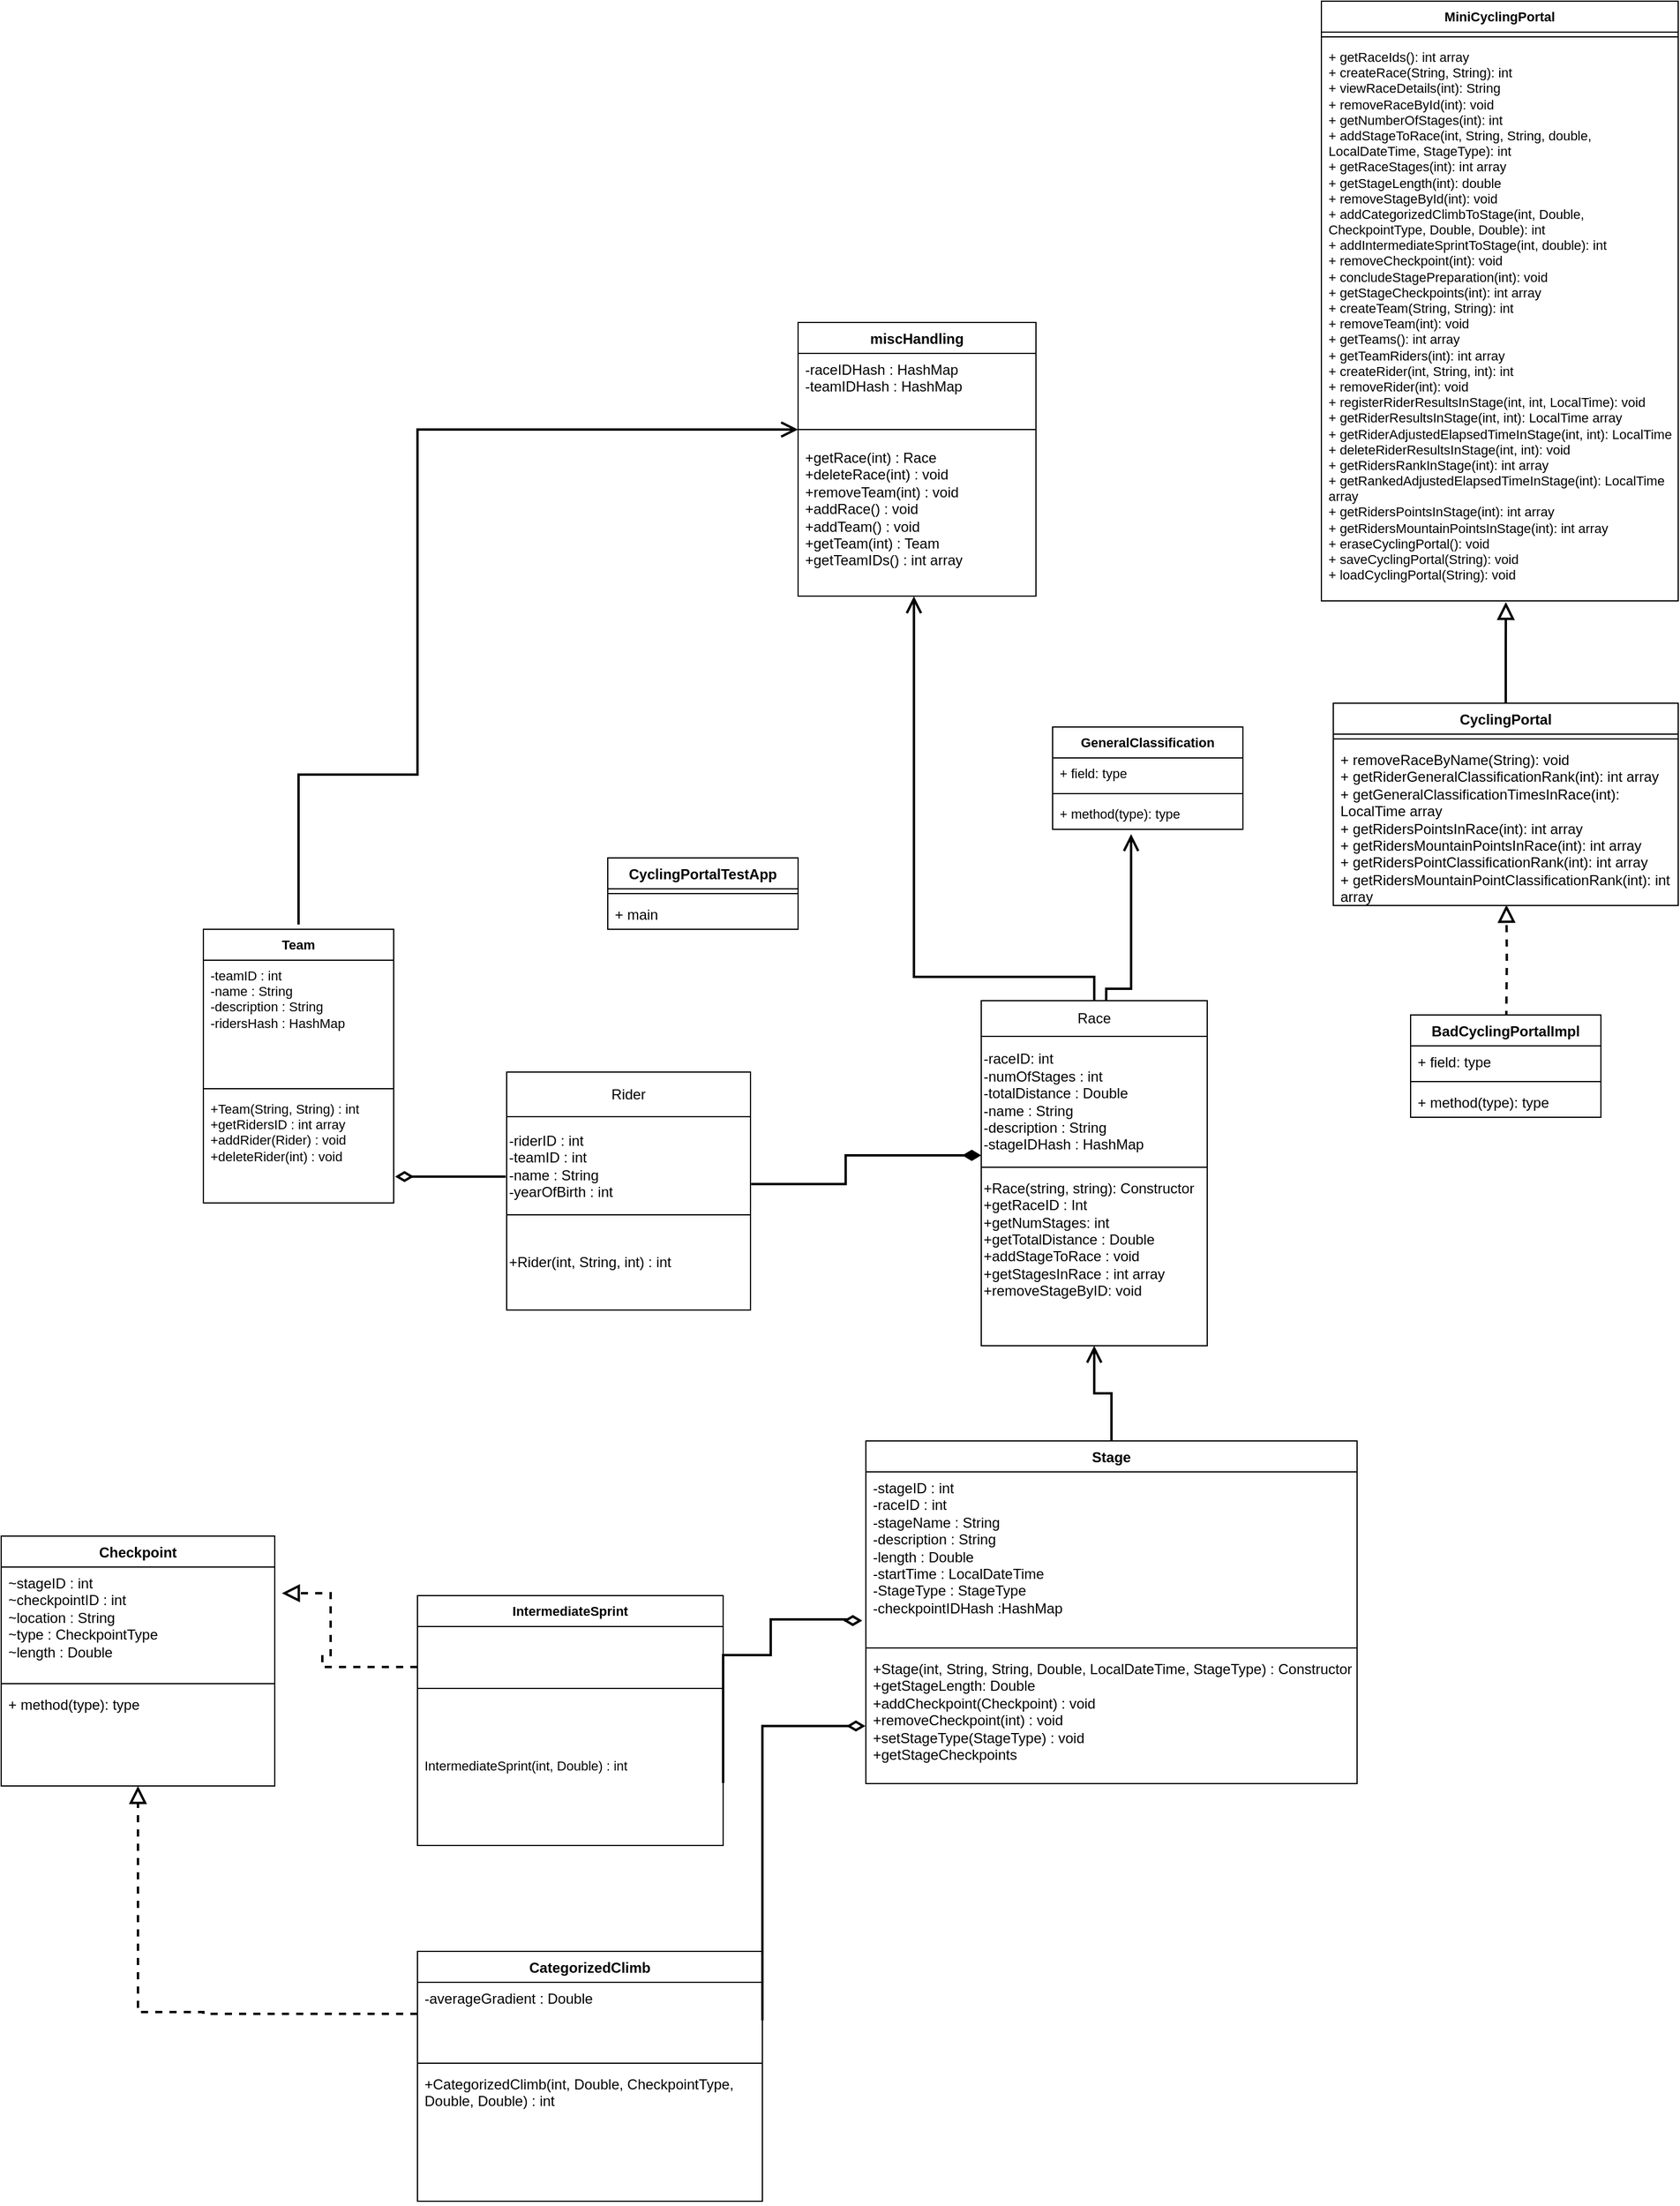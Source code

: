 <mxfile version="23.1.8" type="github">
  <diagram name="Page-1" id="q9JYpEjFwvB6e5CxQERE">
    <mxGraphModel dx="2385" dy="1913" grid="1" gridSize="10" guides="1" tooltips="1" connect="1" arrows="1" fold="1" page="1" pageScale="1" pageWidth="827" pageHeight="1169" math="0" shadow="0">
      <root>
        <mxCell id="0" />
        <mxCell id="1" parent="0" />
        <mxCell id="uEq3m0R4o0ad3iEvtRFF-10" value="CyclingPortalTestApp" style="swimlane;fontStyle=1;align=center;verticalAlign=top;childLayout=stackLayout;horizontal=1;startSize=26;horizontalStack=0;resizeParent=1;resizeParentMax=0;resizeLast=0;collapsible=1;marginBottom=0;whiteSpace=wrap;html=1;" parent="1" vertex="1">
          <mxGeometry x="40" y="40" width="160" height="60" as="geometry" />
        </mxCell>
        <mxCell id="uEq3m0R4o0ad3iEvtRFF-12" value="" style="line;strokeWidth=1;fillColor=none;align=left;verticalAlign=middle;spacingTop=-1;spacingLeft=3;spacingRight=3;rotatable=0;labelPosition=right;points=[];portConstraint=eastwest;strokeColor=inherit;" parent="uEq3m0R4o0ad3iEvtRFF-10" vertex="1">
          <mxGeometry y="26" width="160" height="8" as="geometry" />
        </mxCell>
        <mxCell id="uEq3m0R4o0ad3iEvtRFF-13" value="+ main" style="text;strokeColor=none;fillColor=none;align=left;verticalAlign=top;spacingLeft=4;spacingRight=4;overflow=hidden;rotatable=0;points=[[0,0.5],[1,0.5]];portConstraint=eastwest;whiteSpace=wrap;html=1;" parent="uEq3m0R4o0ad3iEvtRFF-10" vertex="1">
          <mxGeometry y="34" width="160" height="26" as="geometry" />
        </mxCell>
        <mxCell id="wvcC62Qd1xTl-urH2v8x-9" value="" style="group" parent="1" vertex="1" connectable="0">
          <mxGeometry x="-45" y="220" width="205" height="200" as="geometry" />
        </mxCell>
        <mxCell id="wvcC62Qd1xTl-urH2v8x-10" value="Rider" style="rounded=0;whiteSpace=wrap;html=1;" parent="wvcC62Qd1xTl-urH2v8x-9" vertex="1">
          <mxGeometry width="205" height="37.5" as="geometry" />
        </mxCell>
        <mxCell id="wvcC62Qd1xTl-urH2v8x-11" value="-riderID : int&lt;div&gt;-teamID : int&lt;/div&gt;&lt;div&gt;-name : String&lt;/div&gt;&lt;div&gt;-yearOfBirth : int&lt;br&gt;&lt;/div&gt;" style="rounded=0;whiteSpace=wrap;html=1;align=left;" parent="wvcC62Qd1xTl-urH2v8x-9" vertex="1">
          <mxGeometry y="37.5" width="205" height="82.5" as="geometry" />
        </mxCell>
        <mxCell id="wvcC62Qd1xTl-urH2v8x-12" value="&lt;div align=&quot;left&quot;&gt;+Rider(int, String, int) : int&lt;br&gt;&lt;/div&gt;" style="rounded=0;whiteSpace=wrap;html=1;align=left;" parent="wvcC62Qd1xTl-urH2v8x-9" vertex="1">
          <mxGeometry y="120" width="205" height="80" as="geometry" />
        </mxCell>
        <mxCell id="wvcC62Qd1xTl-urH2v8x-13" value="" style="group" parent="1" vertex="1" connectable="0">
          <mxGeometry x="354" y="160" width="190" height="290" as="geometry" />
        </mxCell>
        <mxCell id="wvcC62Qd1xTl-urH2v8x-14" value="Race" style="rounded=0;whiteSpace=wrap;html=1;" parent="wvcC62Qd1xTl-urH2v8x-13" vertex="1">
          <mxGeometry width="190" height="30" as="geometry" />
        </mxCell>
        <mxCell id="wvcC62Qd1xTl-urH2v8x-15" value="-raceID: int&lt;br&gt;&lt;div&gt;-numOfStages : int&lt;br&gt;&lt;/div&gt;&lt;div&gt;-totalDistance : Double&lt;br&gt;&lt;/div&gt;&lt;div&gt;-name : String&lt;br&gt;&lt;/div&gt;&lt;div&gt;-description : String&lt;br&gt;&lt;/div&gt;&lt;div&gt;-stageIDHash : HashMap&lt;/div&gt;" style="rounded=0;whiteSpace=wrap;html=1;align=left;" parent="wvcC62Qd1xTl-urH2v8x-13" vertex="1">
          <mxGeometry y="30" width="190" height="110" as="geometry" />
        </mxCell>
        <mxCell id="wvcC62Qd1xTl-urH2v8x-16" value="+Race(string, string): Constructor&lt;br&gt;&lt;div align=&quot;left&quot;&gt;+getRaceID : Int &lt;br&gt;&lt;/div&gt;&lt;div align=&quot;left&quot;&gt;+getNumStages: int&lt;/div&gt;&lt;div align=&quot;left&quot;&gt;+getTotalDistance : Double&lt;br&gt;&lt;/div&gt;&lt;div&gt;+addStageToRace : void&lt;br&gt;&lt;/div&gt;&lt;div&gt;+getStagesInRace : int array&lt;/div&gt;&lt;div&gt;+removeStageByID: void&lt;br&gt;&lt;/div&gt;&lt;div&gt;&lt;br&gt;&lt;/div&gt;&lt;div&gt;&lt;br&gt;&lt;/div&gt;" style="rounded=0;whiteSpace=wrap;html=1;align=left;" parent="wvcC62Qd1xTl-urH2v8x-13" vertex="1">
          <mxGeometry y="140" width="190" height="150" as="geometry" />
        </mxCell>
        <mxCell id="wvcC62Qd1xTl-urH2v8x-29" value="" style="endArrow=open;html=1;rounded=0;exitX=0.5;exitY=0;exitDx=0;exitDy=0;entryX=0.5;entryY=1;entryDx=0;entryDy=0;endFill=0;strokeWidth=2;endSize=10;startSize=10;edgeStyle=orthogonalEdgeStyle;" parent="1" source="ZmkPiaW1iWn0wtLQBJ-h-1" target="wvcC62Qd1xTl-urH2v8x-16" edge="1">
          <mxGeometry width="50" height="50" relative="1" as="geometry">
            <mxPoint x="240" y="400" as="sourcePoint" />
            <mxPoint x="600" y="270" as="targetPoint" />
          </mxGeometry>
        </mxCell>
        <mxCell id="rqDQW1-a-PWC5fzVs6pU-1" value="CyclingPortal" style="swimlane;fontStyle=1;align=center;verticalAlign=top;childLayout=stackLayout;horizontal=1;startSize=26;horizontalStack=0;resizeParent=1;resizeParentMax=0;resizeLast=0;collapsible=1;marginBottom=0;whiteSpace=wrap;html=1;" parent="1" vertex="1">
          <mxGeometry x="650" y="-90" width="290" height="170" as="geometry" />
        </mxCell>
        <mxCell id="rqDQW1-a-PWC5fzVs6pU-3" value="" style="line;strokeWidth=1;fillColor=none;align=left;verticalAlign=middle;spacingTop=-1;spacingLeft=3;spacingRight=3;rotatable=0;labelPosition=right;points=[];portConstraint=eastwest;strokeColor=inherit;" parent="rqDQW1-a-PWC5fzVs6pU-1" vertex="1">
          <mxGeometry y="26" width="290" height="8" as="geometry" />
        </mxCell>
        <mxCell id="rqDQW1-a-PWC5fzVs6pU-4" value="+ removeRaceByName(String): void&lt;br&gt;+ getRiderGeneralClassificationRank(int): int array&lt;br&gt;+ getGeneralClassificationTimesInRace(int): LocalTime array&lt;br&gt;+ getRidersPointsInRace(int): int array&lt;br&gt;+ getRidersMountainPointsInRace(int): int array&lt;br&gt;+ getRidersPointClassificationRank(int): int array&lt;br&gt;+ getRidersMountainPointClassificationRank(int): int array" style="text;strokeColor=none;fillColor=none;align=left;verticalAlign=top;spacingLeft=4;spacingRight=4;overflow=hidden;rotatable=0;points=[[0,0.5],[1,0.5]];portConstraint=eastwest;whiteSpace=wrap;html=1;" parent="rqDQW1-a-PWC5fzVs6pU-1" vertex="1">
          <mxGeometry y="34" width="290" height="136" as="geometry" />
        </mxCell>
        <mxCell id="rqDQW1-a-PWC5fzVs6pU-15" style="edgeStyle=orthogonalEdgeStyle;rounded=0;orthogonalLoop=1;jettySize=auto;html=1;strokeColor=default;strokeWidth=2;align=center;verticalAlign=middle;fontFamily=Helvetica;fontSize=11;fontColor=default;labelBackgroundColor=default;startSize=10;endArrow=block;endFill=0;endSize=10;dashed=1;entryX=0.502;entryY=0.996;entryDx=0;entryDy=0;entryPerimeter=0;exitX=0.409;exitY=-0.029;exitDx=0;exitDy=0;exitPerimeter=0;" parent="1" target="rqDQW1-a-PWC5fzVs6pU-4" edge="1">
          <mxGeometry relative="1" as="geometry">
            <mxPoint x="780" y="126" as="targetPoint" />
            <mxPoint x="795.44" y="174.506" as="sourcePoint" />
          </mxGeometry>
        </mxCell>
        <mxCell id="rqDQW1-a-PWC5fzVs6pU-9" value="BadCyclingPortalImpl" style="swimlane;fontStyle=1;align=center;verticalAlign=top;childLayout=stackLayout;horizontal=1;startSize=26;horizontalStack=0;resizeParent=1;resizeParentMax=0;resizeLast=0;collapsible=1;marginBottom=0;whiteSpace=wrap;html=1;" parent="1" vertex="1">
          <mxGeometry x="715" y="172" width="160" height="86" as="geometry" />
        </mxCell>
        <mxCell id="rqDQW1-a-PWC5fzVs6pU-10" value="+ field: type" style="text;strokeColor=none;fillColor=none;align=left;verticalAlign=top;spacingLeft=4;spacingRight=4;overflow=hidden;rotatable=0;points=[[0,0.5],[1,0.5]];portConstraint=eastwest;whiteSpace=wrap;html=1;" parent="rqDQW1-a-PWC5fzVs6pU-9" vertex="1">
          <mxGeometry y="26" width="160" height="26" as="geometry" />
        </mxCell>
        <mxCell id="rqDQW1-a-PWC5fzVs6pU-11" value="" style="line;strokeWidth=1;fillColor=none;align=left;verticalAlign=middle;spacingTop=-1;spacingLeft=3;spacingRight=3;rotatable=0;labelPosition=right;points=[];portConstraint=eastwest;strokeColor=inherit;" parent="rqDQW1-a-PWC5fzVs6pU-9" vertex="1">
          <mxGeometry y="52" width="160" height="8" as="geometry" />
        </mxCell>
        <mxCell id="rqDQW1-a-PWC5fzVs6pU-12" value="+ method(type): type" style="text;strokeColor=none;fillColor=none;align=left;verticalAlign=top;spacingLeft=4;spacingRight=4;overflow=hidden;rotatable=0;points=[[0,0.5],[1,0.5]];portConstraint=eastwest;whiteSpace=wrap;html=1;" parent="rqDQW1-a-PWC5fzVs6pU-9" vertex="1">
          <mxGeometry y="60" width="160" height="26" as="geometry" />
        </mxCell>
        <mxCell id="rqDQW1-a-PWC5fzVs6pU-17" value="MiniCyclingPortal" style="swimlane;fontStyle=1;align=center;verticalAlign=top;childLayout=stackLayout;horizontal=1;startSize=26;horizontalStack=0;resizeParent=1;resizeParentMax=0;resizeLast=0;collapsible=1;marginBottom=0;whiteSpace=wrap;html=1;fontFamily=Helvetica;fontSize=11;fontColor=default;labelBackgroundColor=default;" parent="1" vertex="1">
          <mxGeometry x="640" y="-680" width="300" height="504" as="geometry" />
        </mxCell>
        <mxCell id="rqDQW1-a-PWC5fzVs6pU-19" value="" style="line;strokeWidth=1;fillColor=none;align=left;verticalAlign=middle;spacingTop=-1;spacingLeft=3;spacingRight=3;rotatable=0;labelPosition=right;points=[];portConstraint=eastwest;strokeColor=inherit;fontFamily=Helvetica;fontSize=11;fontColor=default;labelBackgroundColor=default;" parent="rqDQW1-a-PWC5fzVs6pU-17" vertex="1">
          <mxGeometry y="26" width="300" height="8" as="geometry" />
        </mxCell>
        <mxCell id="rqDQW1-a-PWC5fzVs6pU-20" value="+ getRaceIds(): int array&lt;br&gt;+ createRace(String, String): int&lt;br&gt;+ viewRaceDetails(int): String&lt;br&gt;+ removeRaceById(int): void&lt;br&gt;+ getNumberOfStages(int): int&lt;br&gt;+ addStageToRace(int, String, String, double, LocalDateTime, StageType): int&lt;br&gt;+ getRaceStages(int): int array&lt;div&gt;+ getStageLength(int): double&lt;/div&gt;&lt;div&gt;+ removeStageById(int): void&lt;/div&gt;&lt;div&gt;+ addCategorizedClimbToStage(int, Double, CheckpointType, Double, Double): int&lt;/div&gt;&lt;div&gt;+ addIntermediateSprintToStage(int, double): int&lt;/div&gt;&lt;div&gt;+ removeCheckpoint(int): void&lt;/div&gt;&lt;div&gt;+ concludeStagePreparation(int): void&lt;/div&gt;&lt;div&gt;+ getStageCheckpoints(int): int array&lt;/div&gt;&lt;div&gt;+ createTeam(String, String): int&lt;/div&gt;&lt;div&gt;+ removeTeam(int): void&lt;/div&gt;&lt;div&gt;+ getTeams(): int array&lt;/div&gt;&lt;div&gt;+ getTeamRiders(int): int array&lt;/div&gt;&lt;div&gt;+ createRider(int, String, int): int&lt;/div&gt;&lt;div&gt;+ removeRider(int): void&lt;/div&gt;&lt;div&gt;+ registerRiderResultsInStage(int, int, LocalTime): void&lt;/div&gt;&lt;div&gt;+ getRiderResultsInStage(int, int): LocalTime array&lt;/div&gt;&lt;div&gt;+ getRiderAdjustedElapsedTimeInStage(int, int): LocalTime&lt;/div&gt;&lt;div&gt;+ deleteRiderResultsInStage(int, int): void&lt;/div&gt;&lt;div&gt;+ getRidersRankInStage(int): int array&lt;/div&gt;&lt;div&gt;+ getRankedAdjustedElapsedTimeInStage(int): LocalTime array&lt;/div&gt;&lt;div&gt;+ getRidersPointsInStage(int): int array&lt;/div&gt;&lt;div&gt;+ getRidersMountainPointsInStage(int): int array&lt;/div&gt;&lt;div&gt;+ eraseCyclingPortal(): void&lt;/div&gt;&lt;div&gt;+ saveCyclingPortal(String): void&lt;/div&gt;&lt;div&gt;+ loadCyclingPortal(String): void&lt;/div&gt;&lt;div&gt;&lt;br&gt;&lt;/div&gt;" style="text;strokeColor=none;fillColor=none;align=left;verticalAlign=top;spacingLeft=4;spacingRight=4;overflow=hidden;rotatable=0;points=[[0,0.5],[1,0.5]];portConstraint=eastwest;whiteSpace=wrap;html=1;fontFamily=Helvetica;fontSize=11;fontColor=default;labelBackgroundColor=default;" parent="rqDQW1-a-PWC5fzVs6pU-17" vertex="1">
          <mxGeometry y="34" width="300" height="470" as="geometry" />
        </mxCell>
        <mxCell id="rqDQW1-a-PWC5fzVs6pU-23" style="edgeStyle=orthogonalEdgeStyle;rounded=0;orthogonalLoop=1;jettySize=auto;html=1;exitX=0.5;exitY=0;exitDx=0;exitDy=0;entryX=0.517;entryY=1.002;entryDx=0;entryDy=0;entryPerimeter=0;strokeColor=default;strokeWidth=2;align=center;verticalAlign=middle;fontFamily=Helvetica;fontSize=11;fontColor=default;labelBackgroundColor=default;startSize=10;endArrow=block;endFill=0;endSize=10;" parent="1" source="rqDQW1-a-PWC5fzVs6pU-1" target="rqDQW1-a-PWC5fzVs6pU-20" edge="1">
          <mxGeometry relative="1" as="geometry" />
        </mxCell>
        <mxCell id="ZmkPiaW1iWn0wtLQBJ-h-1" value="Stage" style="swimlane;fontStyle=1;align=center;verticalAlign=top;childLayout=stackLayout;horizontal=1;startSize=26;horizontalStack=0;resizeParent=1;resizeParentMax=0;resizeLast=0;collapsible=1;marginBottom=0;whiteSpace=wrap;html=1;" parent="1" vertex="1">
          <mxGeometry x="257" y="530" width="413" height="288" as="geometry" />
        </mxCell>
        <mxCell id="ZmkPiaW1iWn0wtLQBJ-h-2" value="&lt;div&gt;-stageID : int&lt;br&gt;&lt;/div&gt;&lt;div&gt;-raceID : int&lt;br&gt;&lt;/div&gt;&lt;div&gt;-stageName : String&lt;br&gt;&lt;/div&gt;&lt;div&gt;-description : String&lt;br&gt;&lt;/div&gt;&lt;div&gt;-length : Double&lt;br&gt;&lt;/div&gt;&lt;div&gt;-startTime : LocalDateTime&lt;br&gt;&lt;/div&gt;&lt;div&gt;-StageType : StageType&lt;br&gt;&lt;/div&gt;&lt;div&gt;-checkpointIDHash :HashMap&lt;/div&gt;" style="text;strokeColor=none;fillColor=none;align=left;verticalAlign=top;spacingLeft=4;spacingRight=4;overflow=hidden;rotatable=0;points=[[0,0.5],[1,0.5]];portConstraint=eastwest;whiteSpace=wrap;html=1;" parent="ZmkPiaW1iWn0wtLQBJ-h-1" vertex="1">
          <mxGeometry y="26" width="413" height="144" as="geometry" />
        </mxCell>
        <mxCell id="ZmkPiaW1iWn0wtLQBJ-h-3" value="" style="line;strokeWidth=1;fillColor=none;align=left;verticalAlign=middle;spacingTop=-1;spacingLeft=3;spacingRight=3;rotatable=0;labelPosition=right;points=[];portConstraint=eastwest;strokeColor=inherit;" parent="ZmkPiaW1iWn0wtLQBJ-h-1" vertex="1">
          <mxGeometry y="170" width="413" height="8" as="geometry" />
        </mxCell>
        <mxCell id="ZmkPiaW1iWn0wtLQBJ-h-4" value="&lt;div&gt;+Stage(int, String, String, Double, LocalDateTime, StageType) : Constructor&lt;/div&gt;&lt;div&gt;+getStageLength: Double&lt;/div&gt;&lt;div&gt;+addCheckpoint(Checkpoint) : void&lt;/div&gt;&lt;div&gt;+removeCheckpoint(int) : void&lt;/div&gt;&lt;div&gt;+setStageType(StageType) : void&lt;br&gt;&lt;/div&gt;+getStageCheckpoints" style="text;strokeColor=none;fillColor=none;align=left;verticalAlign=top;spacingLeft=4;spacingRight=4;overflow=hidden;rotatable=0;points=[[0,0.5],[1,0.5]];portConstraint=eastwest;whiteSpace=wrap;html=1;" parent="ZmkPiaW1iWn0wtLQBJ-h-1" vertex="1">
          <mxGeometry y="178" width="413" height="110" as="geometry" />
        </mxCell>
        <mxCell id="ZmkPiaW1iWn0wtLQBJ-h-5" value="CategorizedClimb" style="swimlane;fontStyle=1;align=center;verticalAlign=top;childLayout=stackLayout;horizontal=1;startSize=26;horizontalStack=0;resizeParent=1;resizeParentMax=0;resizeLast=0;collapsible=1;marginBottom=0;whiteSpace=wrap;html=1;" parent="1" vertex="1">
          <mxGeometry x="-120" y="959" width="290" height="210" as="geometry" />
        </mxCell>
        <mxCell id="ZmkPiaW1iWn0wtLQBJ-h-6" value="&lt;div&gt;-averageGradient : Double&lt;br&gt;&lt;/div&gt;&lt;div&gt;&lt;br&gt;&lt;/div&gt;" style="text;strokeColor=none;fillColor=none;align=left;verticalAlign=top;spacingLeft=4;spacingRight=4;overflow=hidden;rotatable=0;points=[[0,0.5],[1,0.5]];portConstraint=eastwest;whiteSpace=wrap;html=1;" parent="ZmkPiaW1iWn0wtLQBJ-h-5" vertex="1">
          <mxGeometry y="26" width="290" height="64" as="geometry" />
        </mxCell>
        <mxCell id="ZmkPiaW1iWn0wtLQBJ-h-7" value="" style="line;strokeWidth=1;fillColor=none;align=left;verticalAlign=middle;spacingTop=-1;spacingLeft=3;spacingRight=3;rotatable=0;labelPosition=right;points=[];portConstraint=eastwest;strokeColor=inherit;" parent="ZmkPiaW1iWn0wtLQBJ-h-5" vertex="1">
          <mxGeometry y="90" width="290" height="8" as="geometry" />
        </mxCell>
        <mxCell id="ZmkPiaW1iWn0wtLQBJ-h-8" value="+CategorizedClimb(int, Double, CheckpointType, Double, Double) : int&lt;div&gt;&lt;br/&gt;&lt;/div&gt;" style="text;strokeColor=none;fillColor=none;align=left;verticalAlign=top;spacingLeft=4;spacingRight=4;overflow=hidden;rotatable=0;points=[[0,0.5],[1,0.5]];portConstraint=eastwest;whiteSpace=wrap;html=1;" parent="ZmkPiaW1iWn0wtLQBJ-h-5" vertex="1">
          <mxGeometry y="98" width="290" height="112" as="geometry" />
        </mxCell>
        <mxCell id="ZmkPiaW1iWn0wtLQBJ-h-10" style="edgeStyle=orthogonalEdgeStyle;rounded=0;orthogonalLoop=1;jettySize=auto;html=1;exitX=1;exitY=0.5;exitDx=0;exitDy=0;strokeColor=default;strokeWidth=2;align=center;verticalAlign=middle;fontFamily=Helvetica;fontSize=11;fontColor=default;labelBackgroundColor=default;startSize=10;endArrow=diamondThin;endFill=0;endSize=10;entryX=-0.001;entryY=0.56;entryDx=0;entryDy=0;entryPerimeter=0;" parent="1" source="ZmkPiaW1iWn0wtLQBJ-h-6" target="ZmkPiaW1iWn0wtLQBJ-h-4" edge="1">
          <mxGeometry relative="1" as="geometry">
            <Array as="points">
              <mxPoint x="170" y="770" />
            </Array>
            <mxPoint x="240" y="770" as="targetPoint" />
          </mxGeometry>
        </mxCell>
        <mxCell id="ZmkPiaW1iWn0wtLQBJ-h-15" style="edgeStyle=orthogonalEdgeStyle;rounded=0;orthogonalLoop=1;jettySize=auto;html=1;exitX=0;exitY=0.25;exitDx=0;exitDy=0;strokeColor=default;strokeWidth=2;align=center;verticalAlign=middle;fontFamily=Helvetica;fontSize=11;fontColor=default;labelBackgroundColor=default;startSize=10;endArrow=block;endFill=0;endSize=10;dashed=1;" parent="1" source="ZmkPiaW1iWn0wtLQBJ-h-5" target="Wf22nLah_3cKTyKCT-Oy-6" edge="1">
          <mxGeometry relative="1" as="geometry">
            <Array as="points">
              <mxPoint x="-300" y="1012" />
              <mxPoint x="-300" y="1010" />
              <mxPoint x="-355" y="1010" />
            </Array>
            <mxPoint x="-322.92" y="785.702" as="targetPoint" />
          </mxGeometry>
        </mxCell>
        <mxCell id="ZmkPiaW1iWn0wtLQBJ-h-16" value="IntermediateSprint" style="swimlane;fontStyle=1;align=center;verticalAlign=top;childLayout=stackLayout;horizontal=1;startSize=26;horizontalStack=0;resizeParent=1;resizeParentMax=0;resizeLast=0;collapsible=1;marginBottom=0;whiteSpace=wrap;html=1;fontFamily=Helvetica;fontSize=11;fontColor=default;labelBackgroundColor=default;" parent="1" vertex="1">
          <mxGeometry x="-120" y="660" width="257" height="210" as="geometry" />
        </mxCell>
        <mxCell id="ZmkPiaW1iWn0wtLQBJ-h-18" value="" style="line;strokeWidth=1;fillColor=none;align=left;verticalAlign=middle;spacingTop=-1;spacingLeft=3;spacingRight=3;rotatable=0;labelPosition=right;points=[];portConstraint=eastwest;strokeColor=inherit;fontFamily=Helvetica;fontSize=11;fontColor=default;labelBackgroundColor=default;" parent="ZmkPiaW1iWn0wtLQBJ-h-16" vertex="1">
          <mxGeometry y="26" width="257" height="104" as="geometry" />
        </mxCell>
        <mxCell id="ZmkPiaW1iWn0wtLQBJ-h-19" value="IntermediateSprint(int, Double) : int" style="text;strokeColor=none;fillColor=none;align=left;verticalAlign=top;spacingLeft=4;spacingRight=4;overflow=hidden;rotatable=0;points=[[0,0.5],[1,0.5]];portConstraint=eastwest;whiteSpace=wrap;html=1;fontFamily=Helvetica;fontSize=11;fontColor=default;labelBackgroundColor=default;" parent="ZmkPiaW1iWn0wtLQBJ-h-16" vertex="1">
          <mxGeometry y="130" width="257" height="80" as="geometry" />
        </mxCell>
        <mxCell id="ZmkPiaW1iWn0wtLQBJ-h-20" style="edgeStyle=orthogonalEdgeStyle;rounded=0;orthogonalLoop=1;jettySize=auto;html=1;strokeColor=default;strokeWidth=2;align=center;verticalAlign=middle;fontFamily=Helvetica;fontSize=11;fontColor=default;labelBackgroundColor=default;startSize=10;endArrow=block;endFill=0;endSize=10;dashed=1;entryX=1.026;entryY=0.234;entryDx=0;entryDy=0;entryPerimeter=0;" parent="1" target="Wf22nLah_3cKTyKCT-Oy-4" edge="1">
          <mxGeometry relative="1" as="geometry">
            <Array as="points">
              <mxPoint x="-200" y="720" />
              <mxPoint x="-200" y="710" />
              <mxPoint x="-193" y="710" />
              <mxPoint x="-193" y="658" />
            </Array>
            <mxPoint x="-120" y="720" as="sourcePoint" />
            <mxPoint x="-253" y="660" as="targetPoint" />
          </mxGeometry>
        </mxCell>
        <mxCell id="ZmkPiaW1iWn0wtLQBJ-h-21" style="edgeStyle=orthogonalEdgeStyle;rounded=0;orthogonalLoop=1;jettySize=auto;html=1;exitX=1;exitY=0.75;exitDx=0;exitDy=0;strokeColor=default;strokeWidth=2;align=center;verticalAlign=middle;fontFamily=Helvetica;fontSize=11;fontColor=default;labelBackgroundColor=default;startSize=10;endArrow=diamondThin;endFill=0;endSize=10;" parent="1" source="ZmkPiaW1iWn0wtLQBJ-h-16" edge="1">
          <mxGeometry relative="1" as="geometry">
            <Array as="points">
              <mxPoint x="137" y="710" />
              <mxPoint x="177" y="710" />
              <mxPoint x="177" y="680" />
              <mxPoint x="240" y="680" />
              <mxPoint x="240" y="681" />
            </Array>
            <mxPoint x="254" y="681" as="targetPoint" />
          </mxGeometry>
        </mxCell>
        <mxCell id="ZmkPiaW1iWn0wtLQBJ-h-22" value="Team" style="swimlane;fontStyle=1;align=center;verticalAlign=top;childLayout=stackLayout;horizontal=1;startSize=26;horizontalStack=0;resizeParent=1;resizeParentMax=0;resizeLast=0;collapsible=1;marginBottom=0;whiteSpace=wrap;html=1;fontFamily=Helvetica;fontSize=11;fontColor=default;labelBackgroundColor=default;" parent="1" vertex="1">
          <mxGeometry x="-300" y="100" width="160" height="230" as="geometry" />
        </mxCell>
        <mxCell id="ZmkPiaW1iWn0wtLQBJ-h-23" value="-teamID : int&lt;br&gt;-name : String&lt;br&gt;-description : String&lt;br&gt;-ridersHash : HashMap&lt;div&gt;&lt;br/&gt;&lt;/div&gt;" style="text;strokeColor=none;fillColor=none;align=left;verticalAlign=top;spacingLeft=4;spacingRight=4;overflow=hidden;rotatable=0;points=[[0,0.5],[1,0.5]];portConstraint=eastwest;whiteSpace=wrap;html=1;fontFamily=Helvetica;fontSize=11;fontColor=default;labelBackgroundColor=default;" parent="ZmkPiaW1iWn0wtLQBJ-h-22" vertex="1">
          <mxGeometry y="26" width="160" height="104" as="geometry" />
        </mxCell>
        <mxCell id="ZmkPiaW1iWn0wtLQBJ-h-24" value="" style="line;strokeWidth=1;fillColor=none;align=left;verticalAlign=middle;spacingTop=-1;spacingLeft=3;spacingRight=3;rotatable=0;labelPosition=right;points=[];portConstraint=eastwest;strokeColor=inherit;fontFamily=Helvetica;fontSize=11;fontColor=default;labelBackgroundColor=default;" parent="ZmkPiaW1iWn0wtLQBJ-h-22" vertex="1">
          <mxGeometry y="130" width="160" height="8" as="geometry" />
        </mxCell>
        <mxCell id="ZmkPiaW1iWn0wtLQBJ-h-25" value="+Team(String, String) : int&lt;br&gt;+getRidersID : int array&lt;br&gt;+addRider(Rider) : void&lt;br&gt;+deleteRider(int) : void&lt;div&gt;&lt;br/&gt;&lt;/div&gt;" style="text;strokeColor=none;fillColor=none;align=left;verticalAlign=top;spacingLeft=4;spacingRight=4;overflow=hidden;rotatable=0;points=[[0,0.5],[1,0.5]];portConstraint=eastwest;whiteSpace=wrap;html=1;fontFamily=Helvetica;fontSize=11;fontColor=default;labelBackgroundColor=default;" parent="ZmkPiaW1iWn0wtLQBJ-h-22" vertex="1">
          <mxGeometry y="138" width="160" height="92" as="geometry" />
        </mxCell>
        <mxCell id="ZmkPiaW1iWn0wtLQBJ-h-30" value="GeneralClassification" style="swimlane;fontStyle=1;align=center;verticalAlign=top;childLayout=stackLayout;horizontal=1;startSize=26;horizontalStack=0;resizeParent=1;resizeParentMax=0;resizeLast=0;collapsible=1;marginBottom=0;whiteSpace=wrap;html=1;fontFamily=Helvetica;fontSize=11;fontColor=default;labelBackgroundColor=default;" parent="1" vertex="1">
          <mxGeometry x="414" y="-70" width="160" height="86" as="geometry" />
        </mxCell>
        <mxCell id="ZmkPiaW1iWn0wtLQBJ-h-31" value="+ field: type" style="text;strokeColor=none;fillColor=none;align=left;verticalAlign=top;spacingLeft=4;spacingRight=4;overflow=hidden;rotatable=0;points=[[0,0.5],[1,0.5]];portConstraint=eastwest;whiteSpace=wrap;html=1;fontFamily=Helvetica;fontSize=11;fontColor=default;labelBackgroundColor=default;" parent="ZmkPiaW1iWn0wtLQBJ-h-30" vertex="1">
          <mxGeometry y="26" width="160" height="26" as="geometry" />
        </mxCell>
        <mxCell id="ZmkPiaW1iWn0wtLQBJ-h-32" value="" style="line;strokeWidth=1;fillColor=none;align=left;verticalAlign=middle;spacingTop=-1;spacingLeft=3;spacingRight=3;rotatable=0;labelPosition=right;points=[];portConstraint=eastwest;strokeColor=inherit;fontFamily=Helvetica;fontSize=11;fontColor=default;labelBackgroundColor=default;" parent="ZmkPiaW1iWn0wtLQBJ-h-30" vertex="1">
          <mxGeometry y="52" width="160" height="8" as="geometry" />
        </mxCell>
        <mxCell id="ZmkPiaW1iWn0wtLQBJ-h-33" value="+ method(type): type" style="text;strokeColor=none;fillColor=none;align=left;verticalAlign=top;spacingLeft=4;spacingRight=4;overflow=hidden;rotatable=0;points=[[0,0.5],[1,0.5]];portConstraint=eastwest;whiteSpace=wrap;html=1;fontFamily=Helvetica;fontSize=11;fontColor=default;labelBackgroundColor=default;" parent="ZmkPiaW1iWn0wtLQBJ-h-30" vertex="1">
          <mxGeometry y="60" width="160" height="26" as="geometry" />
        </mxCell>
        <mxCell id="ZmkPiaW1iWn0wtLQBJ-h-35" style="edgeStyle=orthogonalEdgeStyle;rounded=0;orthogonalLoop=1;jettySize=auto;html=1;exitX=1.003;exitY=0.686;exitDx=0;exitDy=0;strokeColor=default;strokeWidth=2;align=center;verticalAlign=middle;fontFamily=Helvetica;fontSize=11;fontColor=default;labelBackgroundColor=default;startSize=10;endArrow=diamondThin;endFill=1;endSize=10;exitPerimeter=0;" parent="1" source="wvcC62Qd1xTl-urH2v8x-11" target="wvcC62Qd1xTl-urH2v8x-15" edge="1">
          <mxGeometry relative="1" as="geometry">
            <Array as="points">
              <mxPoint x="240" y="314" />
              <mxPoint x="240" y="290" />
            </Array>
          </mxGeometry>
        </mxCell>
        <mxCell id="hwwdIdLhgR68eanYseVk-18" value="miscHandling" style="swimlane;fontStyle=1;align=center;verticalAlign=top;childLayout=stackLayout;horizontal=1;startSize=26;horizontalStack=0;resizeParent=1;resizeParentMax=0;resizeLast=0;collapsible=1;marginBottom=0;whiteSpace=wrap;html=1;" parent="1" vertex="1">
          <mxGeometry x="200" y="-410" width="200" height="230" as="geometry" />
        </mxCell>
        <mxCell id="hwwdIdLhgR68eanYseVk-19" value="-raceIDHash : HashMap&lt;br&gt;-teamIDHash : HashMap" style="text;strokeColor=none;fillColor=none;align=left;verticalAlign=top;spacingLeft=4;spacingRight=4;overflow=hidden;rotatable=0;points=[[0,0.5],[1,0.5]];portConstraint=eastwest;whiteSpace=wrap;html=1;" parent="hwwdIdLhgR68eanYseVk-18" vertex="1">
          <mxGeometry y="26" width="200" height="54" as="geometry" />
        </mxCell>
        <mxCell id="hwwdIdLhgR68eanYseVk-20" value="" style="line;strokeWidth=1;fillColor=none;align=left;verticalAlign=middle;spacingTop=-1;spacingLeft=3;spacingRight=3;rotatable=0;labelPosition=right;points=[];portConstraint=eastwest;strokeColor=inherit;" parent="hwwdIdLhgR68eanYseVk-18" vertex="1">
          <mxGeometry y="80" width="200" height="20" as="geometry" />
        </mxCell>
        <mxCell id="hwwdIdLhgR68eanYseVk-21" value="&lt;div&gt;+getRace(int) : Race&lt;/div&gt;&lt;div&gt;+deleteRace(int) : void&lt;br&gt;&lt;/div&gt;+removeTeam(int) : void&lt;br&gt;+addRace() : void&lt;br&gt;+addTeam() : void&lt;div&gt;+getTeam(int) : Team&lt;br&gt;&lt;/div&gt;+getTeamIDs() : int array&lt;div&gt;&lt;br/&gt;&lt;/div&gt;" style="text;strokeColor=none;fillColor=none;align=left;verticalAlign=top;spacingLeft=4;spacingRight=4;overflow=hidden;rotatable=0;points=[[0,0.5],[1,0.5]];portConstraint=eastwest;whiteSpace=wrap;html=1;" parent="hwwdIdLhgR68eanYseVk-18" vertex="1">
          <mxGeometry y="100" width="200" height="130" as="geometry" />
        </mxCell>
        <mxCell id="Wf22nLah_3cKTyKCT-Oy-1" value="" style="endArrow=open;html=1;rounded=0;entryX=0.487;entryY=1.001;entryDx=0;entryDy=0;endFill=0;strokeWidth=2;endSize=10;startSize=10;edgeStyle=orthogonalEdgeStyle;entryPerimeter=0;exitX=0.5;exitY=0;exitDx=0;exitDy=0;" parent="1" source="wvcC62Qd1xTl-urH2v8x-14" target="hwwdIdLhgR68eanYseVk-21" edge="1">
          <mxGeometry width="50" height="50" relative="1" as="geometry">
            <mxPoint x="440" y="30" as="sourcePoint" />
            <mxPoint x="455" y="-170.46" as="targetPoint" />
            <Array as="points">
              <mxPoint x="449" y="140" />
              <mxPoint x="297" y="140" />
            </Array>
          </mxGeometry>
        </mxCell>
        <mxCell id="Wf22nLah_3cKTyKCT-Oy-3" value="Checkpoint" style="swimlane;fontStyle=1;align=center;verticalAlign=top;childLayout=stackLayout;horizontal=1;startSize=26;horizontalStack=0;resizeParent=1;resizeParentMax=0;resizeLast=0;collapsible=1;marginBottom=0;whiteSpace=wrap;html=1;" parent="1" vertex="1">
          <mxGeometry x="-470" y="610" width="230" height="210" as="geometry" />
        </mxCell>
        <mxCell id="Wf22nLah_3cKTyKCT-Oy-4" value="&lt;div&gt;~stageID : int&lt;br&gt;&lt;/div&gt;&lt;div&gt;~checkpointID : int&lt;br&gt;&lt;/div&gt;&lt;div&gt;~location : String&lt;br&gt;&lt;/div&gt;&lt;div&gt;~type : CheckpointType&lt;br&gt;&lt;/div&gt;&lt;div&gt;~length : Double&lt;br&gt;&lt;/div&gt;" style="text;strokeColor=none;fillColor=none;align=left;verticalAlign=top;spacingLeft=4;spacingRight=4;overflow=hidden;rotatable=0;points=[[0,0.5],[1,0.5]];portConstraint=eastwest;whiteSpace=wrap;html=1;" parent="Wf22nLah_3cKTyKCT-Oy-3" vertex="1">
          <mxGeometry y="26" width="230" height="94" as="geometry" />
        </mxCell>
        <mxCell id="Wf22nLah_3cKTyKCT-Oy-5" value="" style="line;strokeWidth=1;fillColor=none;align=left;verticalAlign=middle;spacingTop=-1;spacingLeft=3;spacingRight=3;rotatable=0;labelPosition=right;points=[];portConstraint=eastwest;strokeColor=inherit;" parent="Wf22nLah_3cKTyKCT-Oy-3" vertex="1">
          <mxGeometry y="120" width="230" height="8" as="geometry" />
        </mxCell>
        <mxCell id="Wf22nLah_3cKTyKCT-Oy-6" value="+ method(type): type" style="text;strokeColor=none;fillColor=none;align=left;verticalAlign=top;spacingLeft=4;spacingRight=4;overflow=hidden;rotatable=0;points=[[0,0.5],[1,0.5]];portConstraint=eastwest;whiteSpace=wrap;html=1;" parent="Wf22nLah_3cKTyKCT-Oy-3" vertex="1">
          <mxGeometry y="128" width="230" height="82" as="geometry" />
        </mxCell>
        <mxCell id="PB-NatL0mStGE4kz69ut-2" value="" style="endArrow=open;html=1;rounded=0;endFill=0;strokeWidth=2;endSize=10;startSize=10;edgeStyle=orthogonalEdgeStyle;exitX=0.553;exitY=-0.004;exitDx=0;exitDy=0;exitPerimeter=0;" edge="1" parent="1" source="wvcC62Qd1xTl-urH2v8x-14">
          <mxGeometry width="50" height="50" relative="1" as="geometry">
            <mxPoint x="459" y="170" as="sourcePoint" />
            <mxPoint x="480" y="20" as="targetPoint" />
            <Array as="points">
              <mxPoint x="459" y="150" />
              <mxPoint x="480" y="150" />
              <mxPoint x="480" y="20" />
            </Array>
          </mxGeometry>
        </mxCell>
        <mxCell id="PB-NatL0mStGE4kz69ut-10" value="" style="endArrow=open;html=1;rounded=0;endFill=0;strokeWidth=2;endSize=10;startSize=10;edgeStyle=orthogonalEdgeStyle;" edge="1" parent="1">
          <mxGeometry width="50" height="50" relative="1" as="geometry">
            <mxPoint x="-220" y="96" as="sourcePoint" />
            <mxPoint x="200" y="-320" as="targetPoint" />
            <Array as="points">
              <mxPoint x="-220" y="-30" />
              <mxPoint x="-120" y="-30" />
              <mxPoint x="-120" y="-320" />
            </Array>
          </mxGeometry>
        </mxCell>
        <mxCell id="PB-NatL0mStGE4kz69ut-11" style="edgeStyle=orthogonalEdgeStyle;rounded=0;orthogonalLoop=1;jettySize=auto;html=1;exitX=-0.004;exitY=0.611;exitDx=0;exitDy=0;strokeColor=default;strokeWidth=2;align=center;verticalAlign=middle;fontFamily=Helvetica;fontSize=11;fontColor=default;labelBackgroundColor=default;startSize=10;endArrow=diamondThin;endFill=0;endSize=10;exitPerimeter=0;entryX=1.007;entryY=0.759;entryDx=0;entryDy=0;entryPerimeter=0;" edge="1" parent="1" source="wvcC62Qd1xTl-urH2v8x-11" target="ZmkPiaW1iWn0wtLQBJ-h-25">
          <mxGeometry relative="1" as="geometry">
            <Array as="points">
              <mxPoint x="-50" y="308" />
            </Array>
            <mxPoint x="-220" y="558" as="sourcePoint" />
            <mxPoint x="-103" y="421" as="targetPoint" />
          </mxGeometry>
        </mxCell>
      </root>
    </mxGraphModel>
  </diagram>
</mxfile>
